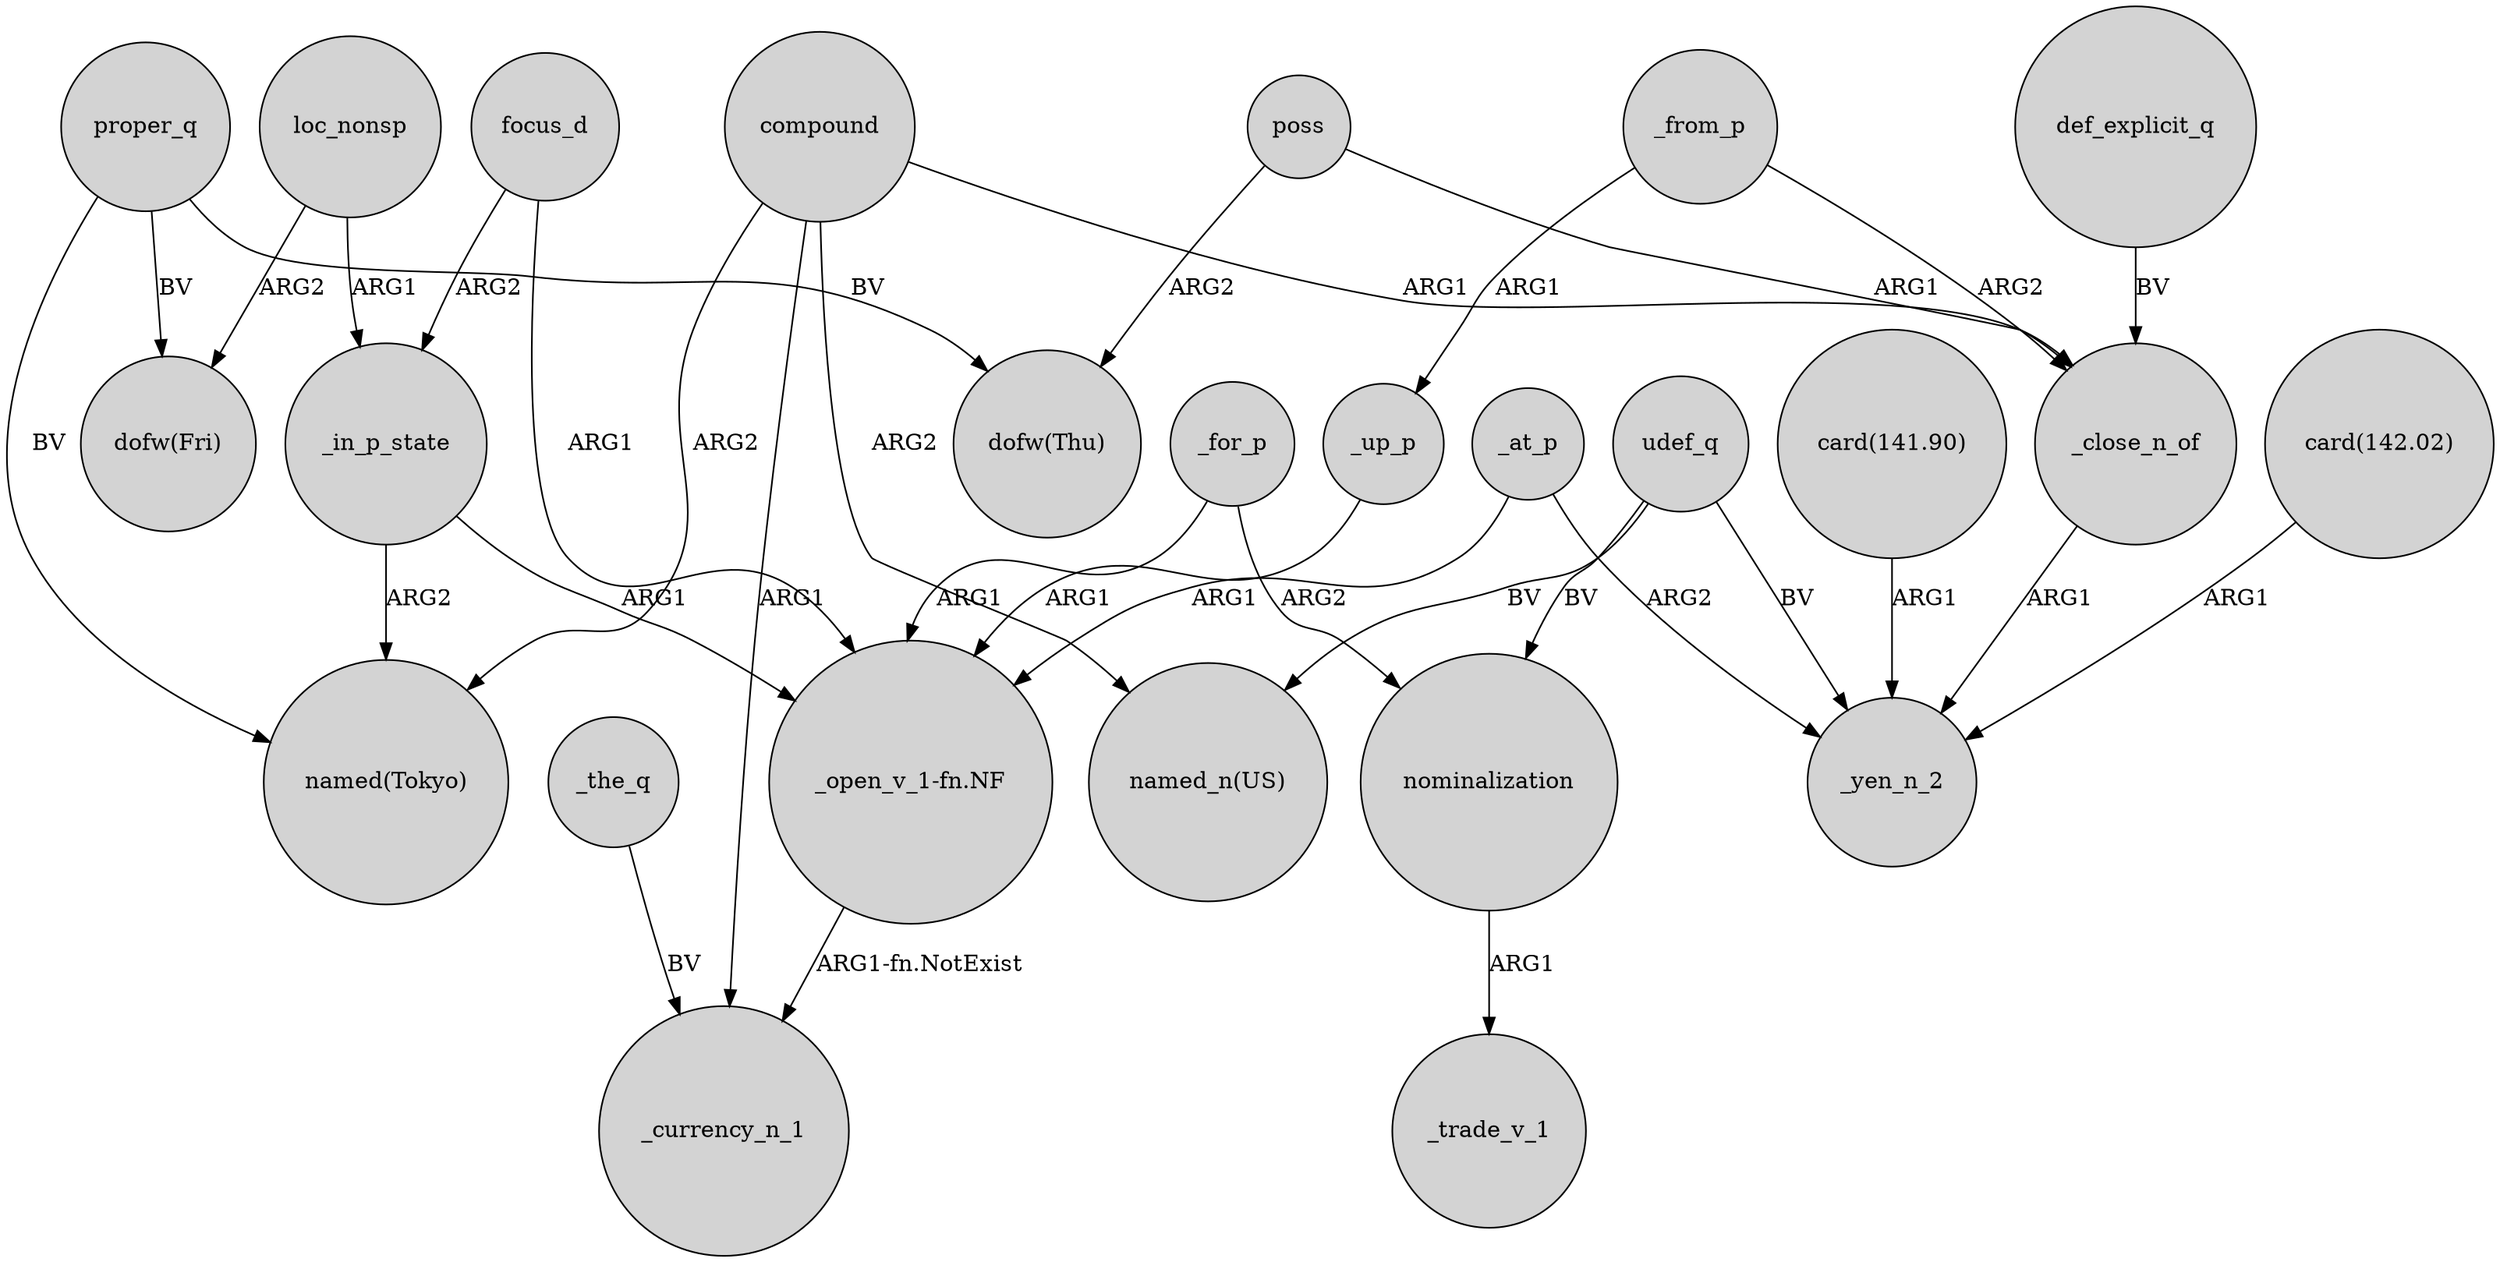 digraph {
	node [shape=circle style=filled]
	compound -> "named(Tokyo)" [label=ARG2]
	"card(142.02)" -> _yen_n_2 [label=ARG1]
	proper_q -> "dofw(Fri)" [label=BV]
	udef_q -> _yen_n_2 [label=BV]
	udef_q -> "named_n(US)" [label=BV]
	_for_p -> "_open_v_1-fn.NF" [label=ARG1]
	"card(141.90)" -> _yen_n_2 [label=ARG1]
	poss -> _close_n_of [label=ARG1]
	poss -> "dofw(Thu)" [label=ARG2]
	focus_d -> _in_p_state [label=ARG2]
	_from_p -> _close_n_of [label=ARG2]
	_for_p -> nominalization [label=ARG2]
	_from_p -> _up_p [label=ARG1]
	compound -> _currency_n_1 [label=ARG1]
	nominalization -> _trade_v_1 [label=ARG1]
	proper_q -> "named(Tokyo)" [label=BV]
	loc_nonsp -> "dofw(Fri)" [label=ARG2]
	compound -> "named_n(US)" [label=ARG2]
	def_explicit_q -> _close_n_of [label=BV]
	_close_n_of -> _yen_n_2 [label=ARG1]
	focus_d -> "_open_v_1-fn.NF" [label=ARG1]
	proper_q -> "dofw(Thu)" [label=BV]
	_at_p -> _yen_n_2 [label=ARG2]
	udef_q -> nominalization [label=BV]
	loc_nonsp -> _in_p_state [label=ARG1]
	_up_p -> "_open_v_1-fn.NF" [label=ARG1]
	_at_p -> "_open_v_1-fn.NF" [label=ARG1]
	_in_p_state -> "_open_v_1-fn.NF" [label=ARG1]
	_the_q -> _currency_n_1 [label=BV]
	compound -> _close_n_of [label=ARG1]
	_in_p_state -> "named(Tokyo)" [label=ARG2]
	"_open_v_1-fn.NF" -> _currency_n_1 [label="ARG1-fn.NotExist"]
}
